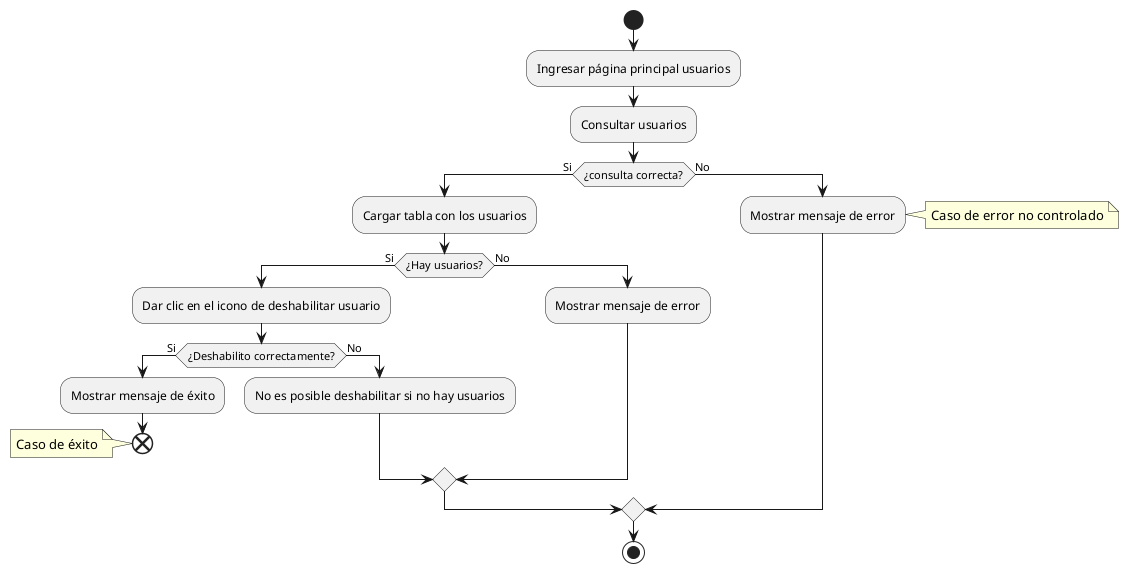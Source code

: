 @startuml
start
    :Ingresar página principal usuarios;
    :Consultar usuarios;
    if (¿consulta correcta?) is (Si) then
        :Cargar tabla con los usuarios;
        if (¿Hay usuarios?) is (Si) then
            :Dar clic en el icono de deshabilitar usuario;
            if (¿Deshabilito correctamente?) is (Si) then
                :Mostrar mensaje de éxito;
                end
                note
                  Caso de éxito
                end note
            else (No)
                :No es posible deshabilitar si no hay usuarios;
            endif
        else (No)
            :Mostrar mensaje de error;
        endif
    else (No)
        :Mostrar mensaje de error;
        note right
          Caso de error no controlado
        end note
    endif
stop
@enduml
